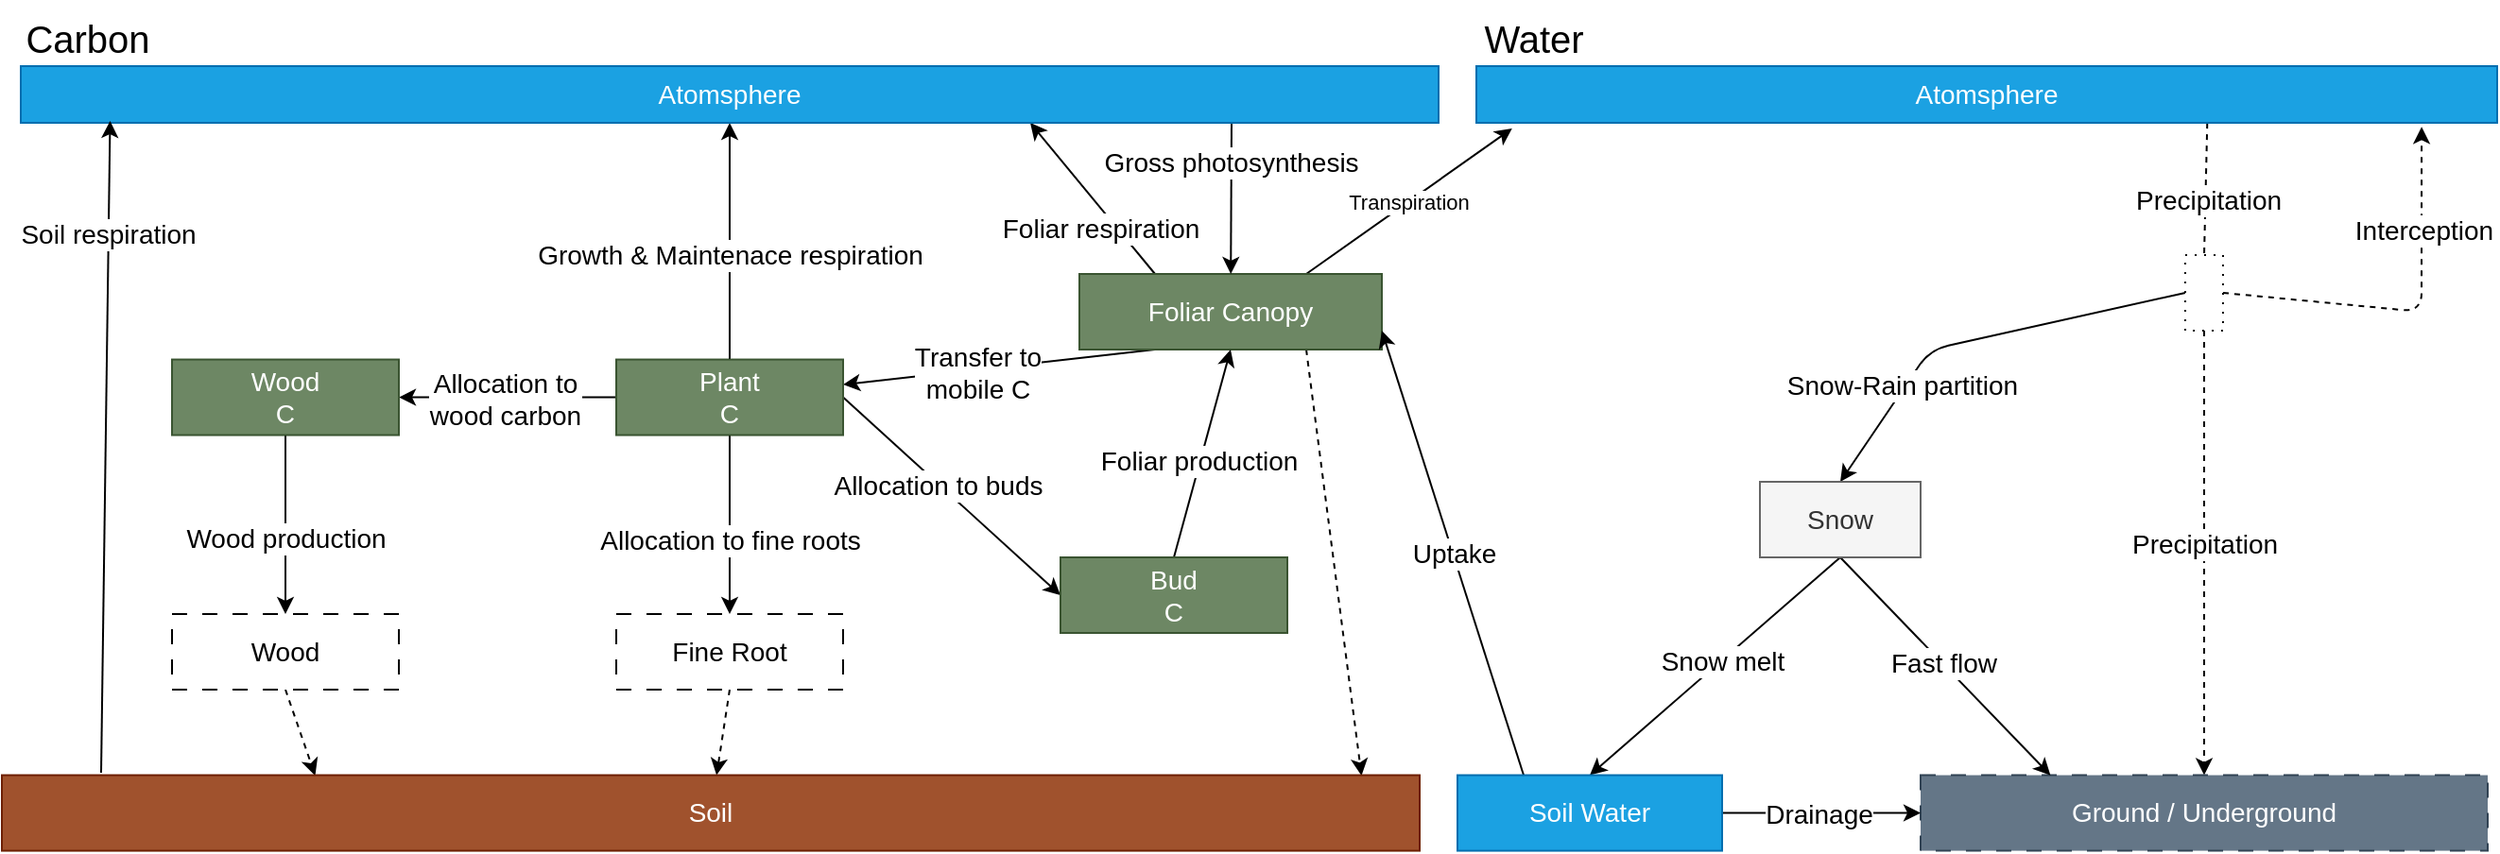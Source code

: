 <mxfile>
    <diagram id="H2Nnh-4vUknJfn7Z_l2M" name="Page-1">
        <mxGraphModel dx="825" dy="1169" grid="1" gridSize="10" guides="1" tooltips="1" connect="1" arrows="1" fold="1" page="1" pageScale="1" pageWidth="850" pageHeight="1100" math="0" shadow="0">
            <root>
                <mxCell id="0"/>
                <mxCell id="1" parent="0"/>
                <mxCell id="7" style="edgeStyle=none;html=1;exitX=0.25;exitY=0;exitDx=0;exitDy=0;entryX=0.712;entryY=1;entryDx=0;entryDy=0;entryPerimeter=0;fontSize=14;" parent="1" source="3" target="6" edge="1">
                    <mxGeometry relative="1" as="geometry"/>
                </mxCell>
                <mxCell id="9" value="Foliar respiration" style="edgeLabel;html=1;align=center;verticalAlign=middle;resizable=0;points=[];fontSize=14;" parent="7" vertex="1" connectable="0">
                    <mxGeometry x="0.055" relative="1" as="geometry">
                        <mxPoint x="5" y="18" as="offset"/>
                    </mxGeometry>
                </mxCell>
                <mxCell id="17" style="edgeStyle=none;html=1;exitX=0.25;exitY=1;exitDx=0;exitDy=0;fontSize=14;" parent="1" source="3" target="4" edge="1">
                    <mxGeometry relative="1" as="geometry"/>
                </mxCell>
                <mxCell id="45" value="Transfer to &lt;br&gt;mobile C" style="edgeLabel;html=1;align=center;verticalAlign=middle;resizable=0;points=[];fontSize=14;" parent="17" vertex="1" connectable="0">
                    <mxGeometry x="0.146" y="1" relative="1" as="geometry">
                        <mxPoint as="offset"/>
                    </mxGeometry>
                </mxCell>
                <mxCell id="26" style="edgeStyle=none;html=1;exitX=0.75;exitY=1;exitDx=0;exitDy=0;entryX=0.959;entryY=0.006;entryDx=0;entryDy=0;entryPerimeter=0;dashed=1;fontSize=14;" parent="1" source="3" target="14" edge="1">
                    <mxGeometry relative="1" as="geometry"/>
                </mxCell>
                <mxCell id="62" value="Transpiration" style="edgeStyle=none;html=1;exitX=0.75;exitY=0;exitDx=0;exitDy=0;entryX=0.035;entryY=1.1;entryDx=0;entryDy=0;entryPerimeter=0;" edge="1" parent="1" source="3" target="56">
                    <mxGeometry relative="1" as="geometry"/>
                </mxCell>
                <mxCell id="3" value="Foliar Canopy" style="whiteSpace=wrap;html=1;fillColor=#6d8764;fontColor=#ffffff;strokeColor=#3A5431;fontSize=14;" parent="1" vertex="1">
                    <mxGeometry x="580" y="210" width="160" height="40" as="geometry"/>
                </mxCell>
                <mxCell id="18" style="edgeStyle=none;html=1;exitX=0.5;exitY=0;exitDx=0;exitDy=0;entryX=0.5;entryY=1;entryDx=0;entryDy=0;fontSize=14;" parent="1" source="4" target="6" edge="1">
                    <mxGeometry relative="1" as="geometry"/>
                </mxCell>
                <mxCell id="40" value="Growth &amp;amp; Maintenace respiration" style="edgeLabel;html=1;align=center;verticalAlign=middle;resizable=0;points=[];fontSize=14;" parent="18" vertex="1" connectable="0">
                    <mxGeometry x="-0.115" relative="1" as="geometry">
                        <mxPoint as="offset"/>
                    </mxGeometry>
                </mxCell>
                <mxCell id="19" style="edgeStyle=none;html=1;exitX=0;exitY=0.5;exitDx=0;exitDy=0;entryX=1;entryY=0.5;entryDx=0;entryDy=0;fontSize=14;" parent="1" source="4" target="11" edge="1">
                    <mxGeometry relative="1" as="geometry"/>
                </mxCell>
                <mxCell id="47" value="Allocation to&lt;br style=&quot;font-size: 14px;&quot;&gt;wood carbon" style="edgeLabel;html=1;align=center;verticalAlign=middle;resizable=0;points=[];fontSize=14;" parent="19" vertex="1" connectable="0">
                    <mxGeometry x="0.188" y="-1" relative="1" as="geometry">
                        <mxPoint x="9" y="1" as="offset"/>
                    </mxGeometry>
                </mxCell>
                <mxCell id="21" style="edgeStyle=none;html=1;exitX=0.5;exitY=1;exitDx=0;exitDy=0;entryX=0.5;entryY=0;entryDx=0;entryDy=0;fontSize=14;" parent="1" source="4" target="13" edge="1">
                    <mxGeometry relative="1" as="geometry"/>
                </mxCell>
                <mxCell id="42" value="Allocation to fine roots" style="edgeLabel;html=1;align=center;verticalAlign=middle;resizable=0;points=[];fontSize=14;" parent="21" vertex="1" connectable="0">
                    <mxGeometry x="-0.07" relative="1" as="geometry">
                        <mxPoint y="11" as="offset"/>
                    </mxGeometry>
                </mxCell>
                <mxCell id="24" style="edgeStyle=none;html=1;exitX=1;exitY=0.5;exitDx=0;exitDy=0;entryX=0;entryY=0.5;entryDx=0;entryDy=0;fontSize=14;" parent="1" source="4" target="5" edge="1">
                    <mxGeometry relative="1" as="geometry">
                        <mxPoint x="550" y="345.28" as="targetPoint"/>
                    </mxGeometry>
                </mxCell>
                <mxCell id="43" value="Allocation to buds" style="edgeLabel;html=1;align=center;verticalAlign=middle;resizable=0;points=[];fontSize=14;" parent="24" vertex="1" connectable="0">
                    <mxGeometry x="-0.12" y="-1" relative="1" as="geometry">
                        <mxPoint as="offset"/>
                    </mxGeometry>
                </mxCell>
                <mxCell id="4" value="Plant&lt;br style=&quot;font-size: 14px;&quot;&gt;C" style="whiteSpace=wrap;html=1;fillColor=#6d8764;fontColor=#ffffff;strokeColor=#3A5431;fontSize=14;" parent="1" vertex="1">
                    <mxGeometry x="335" y="255.28" width="120" height="40" as="geometry"/>
                </mxCell>
                <mxCell id="25" style="edgeStyle=none;html=1;exitX=0.5;exitY=0;exitDx=0;exitDy=0;entryX=0.5;entryY=1;entryDx=0;entryDy=0;fontSize=14;" parent="1" source="5" target="3" edge="1">
                    <mxGeometry relative="1" as="geometry"/>
                </mxCell>
                <mxCell id="44" value="Foliar production" style="edgeLabel;html=1;align=center;verticalAlign=middle;resizable=0;points=[];fontSize=14;" parent="25" vertex="1" connectable="0">
                    <mxGeometry x="-0.074" y="1" relative="1" as="geometry">
                        <mxPoint as="offset"/>
                    </mxGeometry>
                </mxCell>
                <mxCell id="5" value="Bud&lt;br style=&quot;font-size: 14px;&quot;&gt;C" style="whiteSpace=wrap;html=1;fillColor=#6d8764;fontColor=#ffffff;strokeColor=#3A5431;fontSize=14;" parent="1" vertex="1">
                    <mxGeometry x="570" y="360" width="120" height="40" as="geometry"/>
                </mxCell>
                <mxCell id="8" value="Gross photosynthesis" style="edgeStyle=none;html=1;exitX=0.854;exitY=0.983;exitDx=0;exitDy=0;exitPerimeter=0;fontSize=14;" parent="1" source="6" target="3" edge="1">
                    <mxGeometry x="-0.448" relative="1" as="geometry">
                        <Array as="points"/>
                        <mxPoint as="offset"/>
                    </mxGeometry>
                </mxCell>
                <mxCell id="29" style="edgeStyle=none;html=1;entryX=0.5;entryY=0;entryDx=0;entryDy=0;fontSize=14;exitX=0;exitY=0.5;exitDx=0;exitDy=0;" parent="1" source="50" target="28" edge="1">
                    <mxGeometry relative="1" as="geometry">
                        <mxPoint x="1170" y="75.28" as="sourcePoint"/>
                        <Array as="points">
                            <mxPoint x="1030" y="250"/>
                        </Array>
                    </mxGeometry>
                </mxCell>
                <mxCell id="35" value="Snow-Rain partition" style="edgeLabel;html=1;align=center;verticalAlign=middle;resizable=0;points=[];fontSize=14;" parent="29" vertex="1" connectable="0">
                    <mxGeometry x="-0.155" y="-1" relative="1" as="geometry">
                        <mxPoint x="-58" y="29" as="offset"/>
                    </mxGeometry>
                </mxCell>
                <mxCell id="48" style="edgeStyle=none;html=1;exitX=0.5;exitY=1;exitDx=0;exitDy=0;dashed=1;startArrow=none;fontSize=14;" parent="1" source="50" target="27" edge="1">
                    <mxGeometry relative="1" as="geometry"/>
                </mxCell>
                <mxCell id="58" value="Precipitation" style="edgeLabel;html=1;align=center;verticalAlign=middle;resizable=0;points=[];fontSize=14;" parent="48" vertex="1" connectable="0">
                    <mxGeometry x="-0.042" relative="1" as="geometry">
                        <mxPoint as="offset"/>
                    </mxGeometry>
                </mxCell>
                <mxCell id="6" value="Atomsphere" style="whiteSpace=wrap;html=1;fillColor=#1ba1e2;fontColor=#ffffff;strokeColor=#006EAF;fontSize=14;" parent="1" vertex="1">
                    <mxGeometry x="20" y="100" width="750" height="30" as="geometry"/>
                </mxCell>
                <mxCell id="20" value="Wood production" style="edgeStyle=none;html=1;exitX=0.5;exitY=1;exitDx=0;exitDy=0;entryX=0.5;entryY=0;entryDx=0;entryDy=0;fontSize=14;" parent="1" source="11" target="12" edge="1">
                    <mxGeometry x="0.155" relative="1" as="geometry">
                        <Array as="points">
                            <mxPoint x="160" y="340"/>
                        </Array>
                        <mxPoint as="offset"/>
                    </mxGeometry>
                </mxCell>
                <mxCell id="11" value="Wood&lt;br style=&quot;font-size: 14px;&quot;&gt;C" style="whiteSpace=wrap;html=1;fillColor=#6d8764;fontColor=#ffffff;strokeColor=#3A5431;fontSize=14;" parent="1" vertex="1">
                    <mxGeometry x="100" y="255.28" width="120" height="40" as="geometry"/>
                </mxCell>
                <mxCell id="23" style="edgeStyle=none;html=1;exitX=0.5;exitY=1;exitDx=0;exitDy=0;entryX=0.221;entryY=0.006;entryDx=0;entryDy=0;entryPerimeter=0;dashed=1;fontSize=14;" parent="1" source="12" target="14" edge="1">
                    <mxGeometry relative="1" as="geometry"/>
                </mxCell>
                <mxCell id="12" value="Wood" style="whiteSpace=wrap;html=1;dashed=1;dashPattern=8 8;fontSize=14;" parent="1" vertex="1">
                    <mxGeometry x="100" y="390.0" width="120" height="40" as="geometry"/>
                </mxCell>
                <mxCell id="22" style="edgeStyle=none;html=1;exitX=0.5;exitY=1;exitDx=0;exitDy=0;dashed=1;fontSize=14;" parent="1" source="13" target="14" edge="1">
                    <mxGeometry relative="1" as="geometry"/>
                </mxCell>
                <mxCell id="13" value="Fine Root" style="whiteSpace=wrap;html=1;dashed=1;dashPattern=8 8;fontSize=14;" parent="1" vertex="1">
                    <mxGeometry x="335" y="390.0" width="120" height="40" as="geometry"/>
                </mxCell>
                <mxCell id="14" value="Soil" style="whiteSpace=wrap;html=1;fillColor=#a0522d;fontColor=#ffffff;strokeColor=#6D1F00;fontSize=14;" parent="1" vertex="1">
                    <mxGeometry x="10" y="475.28" width="750" height="40" as="geometry"/>
                </mxCell>
                <mxCell id="15" value="" style="edgeStyle=none;orthogonalLoop=1;jettySize=auto;html=1;exitX=0.07;exitY=-0.033;exitDx=0;exitDy=0;exitPerimeter=0;entryX=0.063;entryY=0.967;entryDx=0;entryDy=0;entryPerimeter=0;fontSize=14;" parent="1" source="14" target="6" edge="1">
                    <mxGeometry width="80" relative="1" as="geometry">
                        <mxPoint x="80" y="380" as="sourcePoint"/>
                        <mxPoint x="160" y="380" as="targetPoint"/>
                        <Array as="points"/>
                    </mxGeometry>
                </mxCell>
                <mxCell id="16" value="Soil respiration" style="edgeLabel;html=1;align=center;verticalAlign=middle;resizable=0;points=[];fontSize=14;" parent="15" vertex="1" connectable="0">
                    <mxGeometry x="-0.119" y="-1" relative="1" as="geometry">
                        <mxPoint y="-133" as="offset"/>
                    </mxGeometry>
                </mxCell>
                <mxCell id="27" value="Ground / Underground" style="whiteSpace=wrap;html=1;dashed=1;dashPattern=8 8;fillColor=#647687;fontColor=#ffffff;strokeColor=#314354;fontSize=14;" parent="1" vertex="1">
                    <mxGeometry x="1025" y="475.28" width="300" height="40" as="geometry"/>
                </mxCell>
                <mxCell id="30" style="edgeStyle=none;html=1;exitX=0.5;exitY=1;exitDx=0;exitDy=0;entryX=0.5;entryY=0;entryDx=0;entryDy=0;fontSize=14;" parent="1" source="28" target="31" edge="1">
                    <mxGeometry relative="1" as="geometry">
                        <mxPoint x="930" y="285.28" as="targetPoint"/>
                    </mxGeometry>
                </mxCell>
                <mxCell id="36" value="Snow melt" style="edgeLabel;html=1;align=center;verticalAlign=middle;resizable=0;points=[];fontSize=14;" parent="30" vertex="1" connectable="0">
                    <mxGeometry x="-0.053" relative="1" as="geometry">
                        <mxPoint as="offset"/>
                    </mxGeometry>
                </mxCell>
                <mxCell id="33" style="edgeStyle=none;html=1;exitX=0.5;exitY=1;exitDx=0;exitDy=0;entryX=0.229;entryY=0.001;entryDx=0;entryDy=0;entryPerimeter=0;fontSize=14;" parent="1" source="28" target="27" edge="1">
                    <mxGeometry relative="1" as="geometry"/>
                </mxCell>
                <mxCell id="37" value="Fast flow" style="edgeLabel;html=1;align=center;verticalAlign=middle;resizable=0;points=[];fontSize=14;" parent="33" vertex="1" connectable="0">
                    <mxGeometry x="-0.035" relative="1" as="geometry">
                        <mxPoint as="offset"/>
                    </mxGeometry>
                </mxCell>
                <mxCell id="28" value="Snow" style="whiteSpace=wrap;html=1;fillColor=#f5f5f5;strokeColor=#666666;fontColor=#333333;fontSize=14;" parent="1" vertex="1">
                    <mxGeometry x="940" y="320" width="85" height="40" as="geometry"/>
                </mxCell>
                <mxCell id="32" style="edgeStyle=none;html=1;exitX=1;exitY=0.5;exitDx=0;exitDy=0;entryX=0;entryY=0.5;entryDx=0;entryDy=0;fontSize=14;" parent="1" source="31" target="27" edge="1">
                    <mxGeometry relative="1" as="geometry"/>
                </mxCell>
                <mxCell id="38" value="Drainage" style="edgeLabel;html=1;align=center;verticalAlign=middle;resizable=0;points=[];fontSize=14;" parent="32" vertex="1" connectable="0">
                    <mxGeometry x="-0.134" relative="1" as="geometry">
                        <mxPoint x="5" as="offset"/>
                    </mxGeometry>
                </mxCell>
                <mxCell id="34" style="edgeStyle=none;html=1;exitX=0.25;exitY=0;exitDx=0;exitDy=0;entryX=1;entryY=0.75;entryDx=0;entryDy=0;fontSize=14;" parent="1" source="31" target="3" edge="1">
                    <mxGeometry relative="1" as="geometry"/>
                </mxCell>
                <mxCell id="39" value="Uptake" style="edgeLabel;html=1;align=center;verticalAlign=middle;resizable=0;points=[];fontSize=14;" parent="34" vertex="1" connectable="0">
                    <mxGeometry x="0.001" relative="1" as="geometry">
                        <mxPoint as="offset"/>
                    </mxGeometry>
                </mxCell>
                <mxCell id="31" value="Soil Water" style="whiteSpace=wrap;html=1;fillColor=#1ba1e2;fontColor=#ffffff;strokeColor=#006EAF;fontSize=14;" parent="1" vertex="1">
                    <mxGeometry x="780" y="475.28" width="140" height="40" as="geometry"/>
                </mxCell>
                <mxCell id="51" value="" style="edgeStyle=none;html=1;exitX=0.716;exitY=1.002;exitDx=0;exitDy=0;entryX=0.5;entryY=0;entryDx=0;entryDy=0;dashed=1;endArrow=none;fontSize=14;exitPerimeter=0;" parent="1" source="56" target="50" edge="1">
                    <mxGeometry relative="1" as="geometry">
                        <mxPoint x="1047.08" y="131.77" as="sourcePoint"/>
                        <mxPoint x="1049.9" y="531" as="targetPoint"/>
                        <Array as="points"/>
                    </mxGeometry>
                </mxCell>
                <mxCell id="53" value="Precipitation" style="edgeLabel;html=1;align=center;verticalAlign=middle;resizable=0;points=[];fontSize=14;" parent="51" vertex="1" connectable="0">
                    <mxGeometry x="0.158" y="1" relative="1" as="geometry">
                        <mxPoint as="offset"/>
                    </mxGeometry>
                </mxCell>
                <mxCell id="54" style="edgeStyle=none;html=1;exitX=1;exitY=0.5;exitDx=0;exitDy=0;entryX=0.926;entryY=1.072;entryDx=0;entryDy=0;entryPerimeter=0;dashed=1;fontSize=14;" parent="1" source="50" target="56" edge="1">
                    <mxGeometry relative="1" as="geometry">
                        <Array as="points">
                            <mxPoint x="1290" y="230"/>
                        </Array>
                    </mxGeometry>
                </mxCell>
                <mxCell id="55" value="Interception" style="edgeLabel;html=1;align=center;verticalAlign=middle;resizable=0;points=[];fontSize=14;" parent="54" vertex="1" connectable="0">
                    <mxGeometry x="-0.295" y="-2" relative="1" as="geometry">
                        <mxPoint x="35" y="-42" as="offset"/>
                    </mxGeometry>
                </mxCell>
                <mxCell id="50" value="" style="whiteSpace=wrap;html=1;dashed=1;dashPattern=1 4;fontSize=14;" parent="1" vertex="1">
                    <mxGeometry x="1165" y="200" width="20" height="40" as="geometry"/>
                </mxCell>
                <mxCell id="56" value="Atomsphere" style="whiteSpace=wrap;html=1;fillColor=#1ba1e2;fontColor=#ffffff;strokeColor=#006EAF;fontSize=14;" parent="1" vertex="1">
                    <mxGeometry x="790" y="100" width="540" height="30" as="geometry"/>
                </mxCell>
                <mxCell id="60" value="Carbon" style="text;html=1;align=center;verticalAlign=middle;resizable=0;points=[];autosize=1;strokeColor=none;fillColor=none;fontSize=20;" parent="1" vertex="1">
                    <mxGeometry x="10" y="65" width="90" height="40" as="geometry"/>
                </mxCell>
                <mxCell id="61" value="Water" style="text;html=1;align=center;verticalAlign=middle;resizable=0;points=[];autosize=1;strokeColor=none;fillColor=none;fontSize=20;" parent="1" vertex="1">
                    <mxGeometry x="780" y="65" width="80" height="40" as="geometry"/>
                </mxCell>
            </root>
        </mxGraphModel>
    </diagram>
</mxfile>